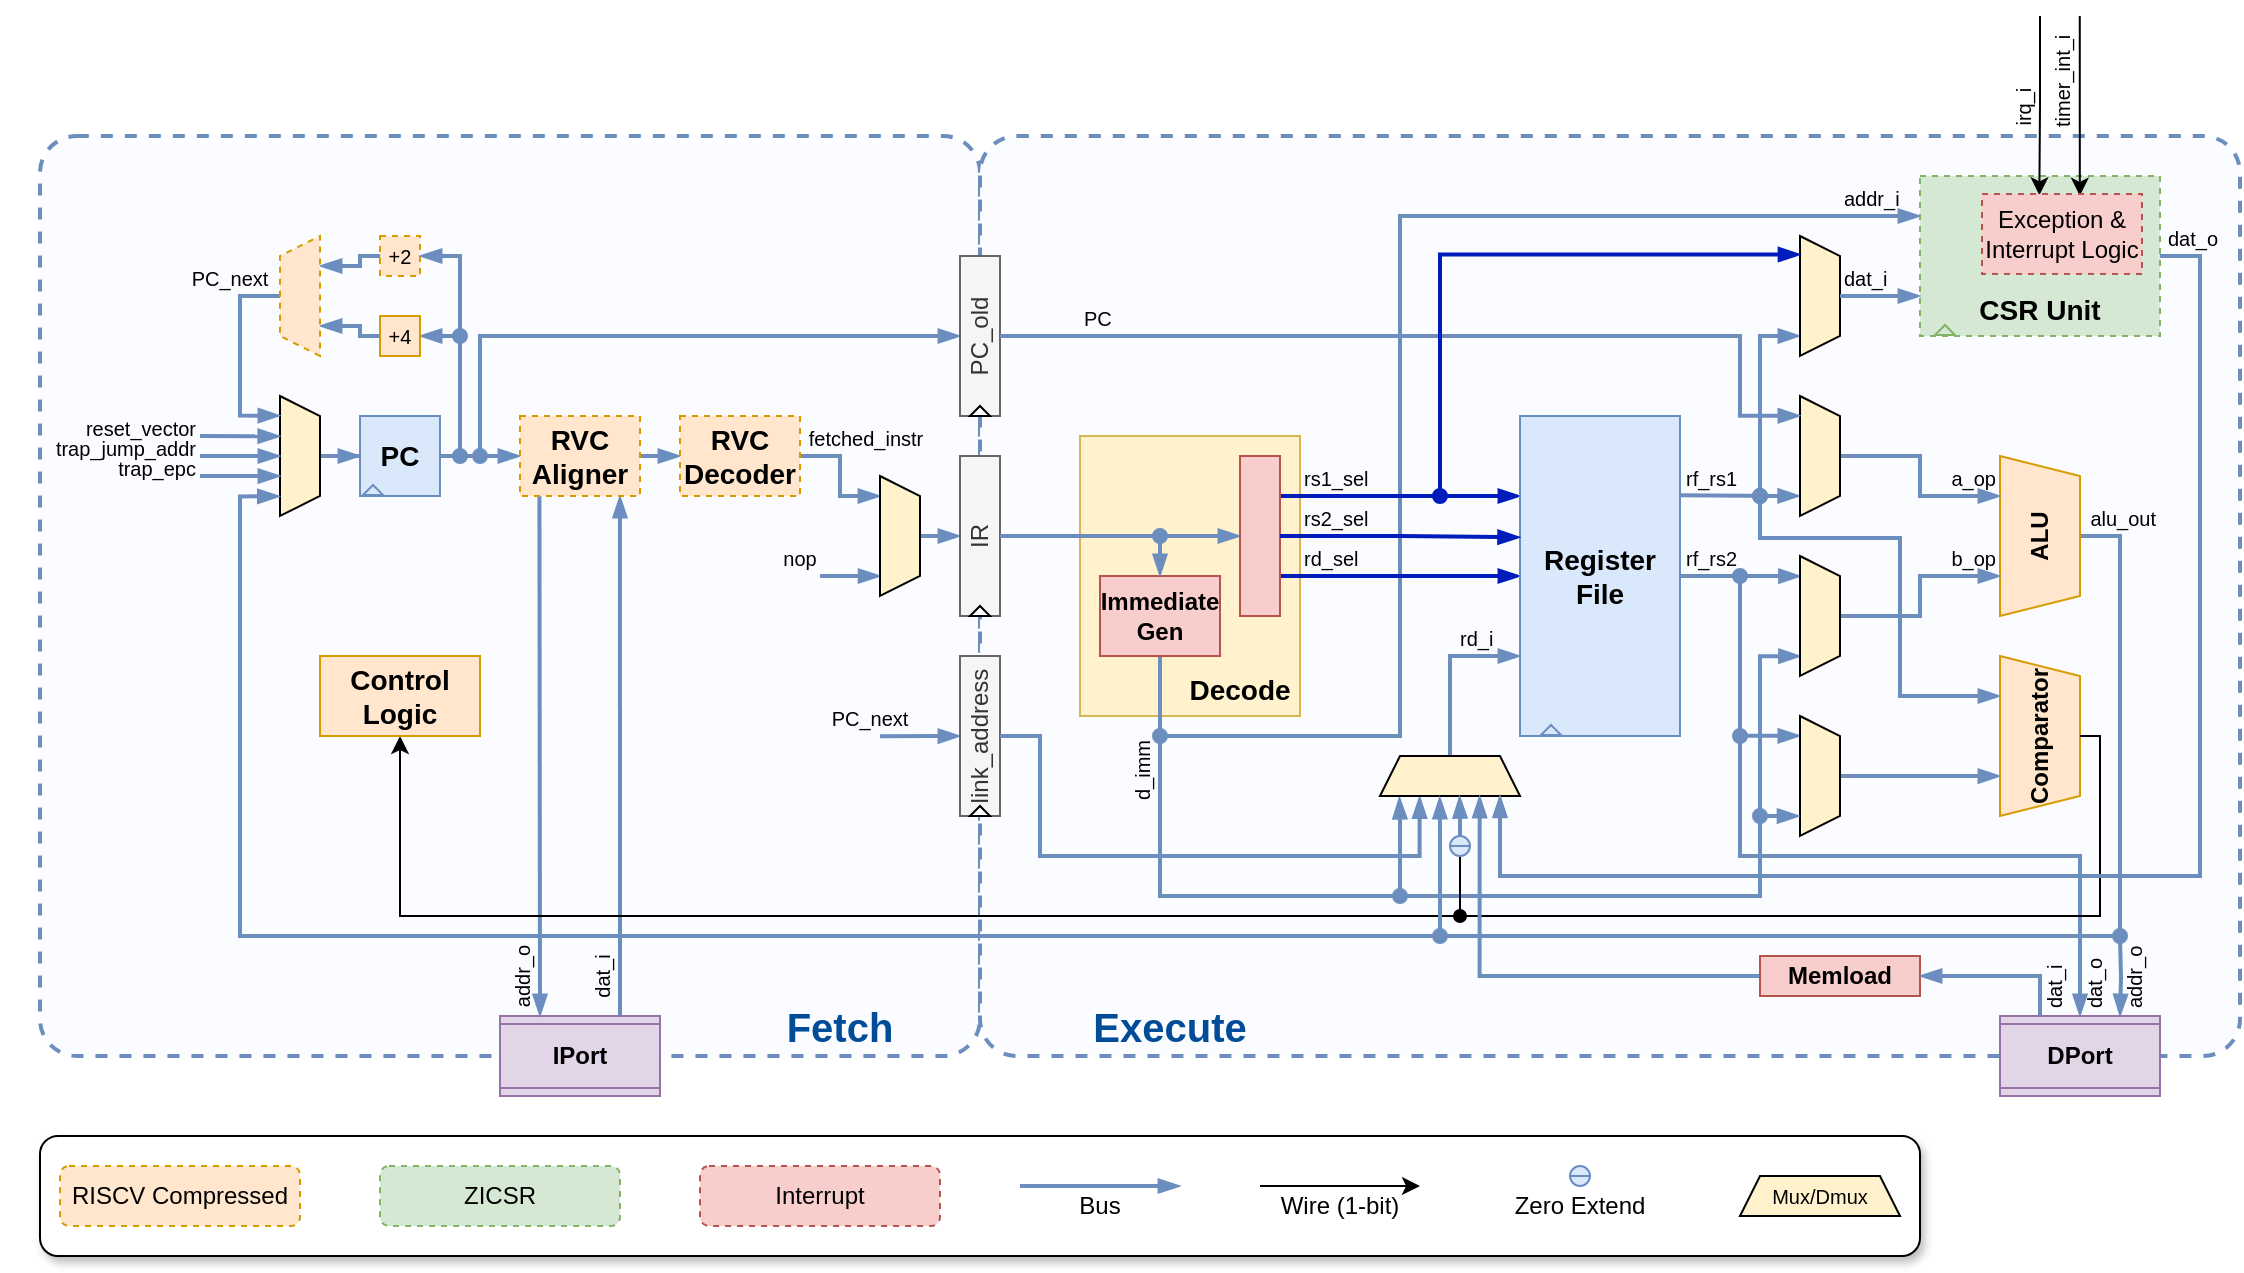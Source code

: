 <mxfile version="22.1.2" type="device">
  <diagram name="Page-1" id="Vuf2uCR_YZR9e5sLAEFK">
    <mxGraphModel dx="2199" dy="965" grid="1" gridSize="10" guides="1" tooltips="1" connect="1" arrows="1" fold="1" page="1" pageScale="1" pageWidth="850" pageHeight="1100" math="0" shadow="0">
      <root>
        <mxCell id="0" />
        <mxCell id="1" parent="0" />
        <mxCell id="qRQ_yclShlMRHOcyiRDT-202" value="" style="rounded=1;whiteSpace=wrap;html=1;shadow=1;" parent="1" vertex="1">
          <mxGeometry x="-820" y="800" width="940" height="60" as="geometry" />
        </mxCell>
        <mxCell id="qRQ_yclShlMRHOcyiRDT-168" value="" style="rounded=1;whiteSpace=wrap;html=1;fillColor=#FAFCFF;strokeColor=#6c8ebf;dashed=1;arcSize=4;strokeWidth=2;" parent="1" vertex="1">
          <mxGeometry x="-820" y="300" width="470" height="460" as="geometry" />
        </mxCell>
        <mxCell id="qRQ_yclShlMRHOcyiRDT-167" value="" style="rounded=1;whiteSpace=wrap;html=1;fillColor=#FAFCFF;strokeColor=#6c8ebf;dashed=1;arcSize=4;strokeWidth=2;" parent="1" vertex="1">
          <mxGeometry x="-350" y="300" width="630" height="460" as="geometry" />
        </mxCell>
        <mxCell id="qRQ_yclShlMRHOcyiRDT-89" value="" style="rounded=0;whiteSpace=wrap;html=1;fillColor=#fff2cc;strokeColor=#d6b656;" parent="1" vertex="1">
          <mxGeometry x="-300" y="450" width="110" height="140" as="geometry" />
        </mxCell>
        <mxCell id="qRQ_yclShlMRHOcyiRDT-24" style="edgeStyle=orthogonalEdgeStyle;rounded=0;orthogonalLoop=1;jettySize=auto;html=1;exitX=0;exitY=0.25;exitDx=0;exitDy=0;fillColor=#dae8fc;strokeColor=#6c8ebf;strokeWidth=2;endArrow=blockThin;endFill=1;entryX=0.833;entryY=1.001;entryDx=0;entryDy=0;entryPerimeter=0;" parent="1" source="qRQ_yclShlMRHOcyiRDT-15" target="qRQ_yclShlMRHOcyiRDT-159" edge="1">
          <mxGeometry relative="1" as="geometry">
            <mxPoint x="-530" y="490" as="targetPoint" />
          </mxGeometry>
        </mxCell>
        <mxCell id="qRQ_yclShlMRHOcyiRDT-15" value="IPort" style="shape=process;whiteSpace=wrap;html=1;backgroundOutline=1;direction=south;fontSize=12;fillColor=#e1d5e7;strokeColor=#9673a6;fontStyle=1" parent="1" vertex="1">
          <mxGeometry x="-590" y="740" width="80" height="40" as="geometry" />
        </mxCell>
        <mxCell id="qRQ_yclShlMRHOcyiRDT-21" style="edgeStyle=orthogonalEdgeStyle;rounded=0;orthogonalLoop=1;jettySize=auto;html=1;exitX=1;exitY=0.5;exitDx=0;exitDy=0;entryX=0;entryY=0.5;entryDx=0;entryDy=0;fontSize=10;endArrow=blockThin;endFill=1;fillColor=#dae8fc;strokeColor=#6c8ebf;strokeWidth=2;" parent="1" source="qRQ_yclShlMRHOcyiRDT-16" target="qRQ_yclShlMRHOcyiRDT-159" edge="1">
          <mxGeometry relative="1" as="geometry">
            <mxPoint x="-580" y="460" as="targetPoint" />
          </mxGeometry>
        </mxCell>
        <mxCell id="qRQ_yclShlMRHOcyiRDT-38" style="edgeStyle=orthogonalEdgeStyle;rounded=0;orthogonalLoop=1;jettySize=auto;html=1;entryX=1;entryY=0.5;entryDx=0;entryDy=0;startArrow=oval;startFill=1;endArrow=blockThin;endFill=1;fillColor=#dae8fc;strokeColor=#6c8ebf;strokeWidth=2;" parent="1" target="qRQ_yclShlMRHOcyiRDT-37" edge="1">
          <mxGeometry relative="1" as="geometry">
            <mxPoint x="-610" y="460" as="sourcePoint" />
            <Array as="points">
              <mxPoint x="-610" y="400" />
            </Array>
          </mxGeometry>
        </mxCell>
        <mxCell id="qRQ_yclShlMRHOcyiRDT-16" value="PC" style="rounded=0;whiteSpace=wrap;html=1;fontSize=14;fontStyle=1;fillColor=#dae8fc;strokeColor=#6c8ebf;" parent="1" vertex="1">
          <mxGeometry x="-660" y="440" width="40" height="40" as="geometry" />
        </mxCell>
        <mxCell id="qRQ_yclShlMRHOcyiRDT-19" style="edgeStyle=orthogonalEdgeStyle;rounded=0;orthogonalLoop=1;jettySize=auto;html=1;entryX=0;entryY=0.5;entryDx=0;entryDy=0;fontSize=10;endArrow=blockThin;endFill=1;fillColor=#dae8fc;strokeColor=#6c8ebf;strokeWidth=2;" parent="1" source="qRQ_yclShlMRHOcyiRDT-18" target="qRQ_yclShlMRHOcyiRDT-16" edge="1">
          <mxGeometry relative="1" as="geometry" />
        </mxCell>
        <mxCell id="qRQ_yclShlMRHOcyiRDT-18" value="" style="shape=trapezoid;perimeter=trapezoidPerimeter;whiteSpace=wrap;html=1;fixedSize=1;rotation=90;size=10;fontSize=10;fillColor=#fff2cc;strokeColor=#000000;" parent="1" vertex="1">
          <mxGeometry x="-720" y="450" width="60" height="20" as="geometry" />
        </mxCell>
        <mxCell id="qRQ_yclShlMRHOcyiRDT-23" style="edgeStyle=orthogonalEdgeStyle;rounded=0;orthogonalLoop=1;jettySize=auto;html=1;exitX=0.162;exitY=1.002;exitDx=0;exitDy=0;entryX=0;entryY=0.75;entryDx=0;entryDy=0;fillColor=#dae8fc;strokeColor=#6c8ebf;strokeWidth=2;endArrow=blockThin;endFill=1;exitPerimeter=0;" parent="1" source="qRQ_yclShlMRHOcyiRDT-159" target="qRQ_yclShlMRHOcyiRDT-15" edge="1">
          <mxGeometry relative="1" as="geometry">
            <mxPoint x="-600" y="480" as="sourcePoint" />
            <Array as="points">
              <mxPoint x="-570" y="480" />
            </Array>
          </mxGeometry>
        </mxCell>
        <mxCell id="qRQ_yclShlMRHOcyiRDT-26" style="edgeStyle=orthogonalEdgeStyle;rounded=0;orthogonalLoop=1;jettySize=auto;html=1;exitX=1;exitY=0.5;exitDx=0;exitDy=0;entryX=0;entryY=0.5;entryDx=0;entryDy=0;fillColor=#dae8fc;strokeColor=#6c8ebf;strokeWidth=2;endArrow=blockThin;endFill=1;" parent="1" source="qRQ_yclShlMRHOcyiRDT-159" target="qRQ_yclShlMRHOcyiRDT-160" edge="1">
          <mxGeometry relative="1" as="geometry">
            <mxPoint x="-540" y="460" as="sourcePoint" />
            <mxPoint x="-520" y="460" as="targetPoint" />
          </mxGeometry>
        </mxCell>
        <mxCell id="qRQ_yclShlMRHOcyiRDT-27" style="edgeStyle=orthogonalEdgeStyle;rounded=0;orthogonalLoop=1;jettySize=auto;html=1;exitX=1;exitY=0.5;exitDx=0;exitDy=0;entryX=0.167;entryY=0.998;entryDx=0;entryDy=0;fillColor=#dae8fc;strokeColor=#6c8ebf;strokeWidth=2;endArrow=blockThin;endFill=1;entryPerimeter=0;" parent="1" target="qRQ_yclShlMRHOcyiRDT-32" edge="1">
          <mxGeometry relative="1" as="geometry">
            <mxPoint x="-380" y="480" as="targetPoint" />
            <mxPoint x="-460" y="460" as="sourcePoint" />
            <Array as="points">
              <mxPoint x="-420" y="460" />
              <mxPoint x="-420" y="480" />
            </Array>
          </mxGeometry>
        </mxCell>
        <mxCell id="qRQ_yclShlMRHOcyiRDT-28" value="&lt;font style=&quot;font-size: 10px;&quot;&gt;fetched_instr&lt;/font&gt;" style="text;html=1;strokeColor=none;fillColor=none;align=center;verticalAlign=bottom;whiteSpace=wrap;rounded=0;" parent="1" vertex="1">
          <mxGeometry x="-437" y="449.75" width="60" height="10.25" as="geometry" />
        </mxCell>
        <mxCell id="qRQ_yclShlMRHOcyiRDT-34" style="edgeStyle=orthogonalEdgeStyle;rounded=0;orthogonalLoop=1;jettySize=auto;html=1;exitX=1;exitY=1;exitDx=0;exitDy=0;startArrow=none;startFill=0;endArrow=blockThin;endFill=1;fillColor=#dae8fc;strokeColor=#6c8ebf;strokeWidth=2;entryX=0.835;entryY=0.994;entryDx=0;entryDy=0;entryPerimeter=0;" parent="1" source="qRQ_yclShlMRHOcyiRDT-36" target="qRQ_yclShlMRHOcyiRDT-32" edge="1">
          <mxGeometry relative="1" as="geometry">
            <mxPoint x="-420" y="515" as="sourcePoint" />
            <Array as="points" />
          </mxGeometry>
        </mxCell>
        <mxCell id="qRQ_yclShlMRHOcyiRDT-45" style="edgeStyle=orthogonalEdgeStyle;rounded=0;orthogonalLoop=1;jettySize=auto;html=1;exitX=0.5;exitY=0;exitDx=0;exitDy=0;entryX=0.5;entryY=0;entryDx=0;entryDy=0;fillColor=#dae8fc;strokeColor=#6c8ebf;strokeWidth=2;endArrow=blockThin;endFill=1;" parent="1" source="qRQ_yclShlMRHOcyiRDT-32" target="qRQ_yclShlMRHOcyiRDT-29" edge="1">
          <mxGeometry relative="1" as="geometry" />
        </mxCell>
        <mxCell id="qRQ_yclShlMRHOcyiRDT-32" value="" style="shape=trapezoid;perimeter=trapezoidPerimeter;whiteSpace=wrap;html=1;fixedSize=1;rotation=90;size=10;fontSize=10;fillColor=#fff2cc;strokeColor=#000000;" parent="1" vertex="1">
          <mxGeometry x="-420" y="490" width="60" height="20" as="geometry" />
        </mxCell>
        <mxCell id="qRQ_yclShlMRHOcyiRDT-36" value="&lt;span style=&quot;font-size: 10px;&quot;&gt;nop&lt;/span&gt;" style="text;html=1;strokeColor=none;fillColor=none;align=center;verticalAlign=bottom;whiteSpace=wrap;rounded=0;" parent="1" vertex="1">
          <mxGeometry x="-450" y="510" width="20" height="10" as="geometry" />
        </mxCell>
        <mxCell id="qRQ_yclShlMRHOcyiRDT-39" style="edgeStyle=orthogonalEdgeStyle;rounded=0;orthogonalLoop=1;jettySize=auto;html=1;exitX=0.5;exitY=0;exitDx=0;exitDy=0;entryX=0.164;entryY=1;entryDx=0;entryDy=0;entryPerimeter=0;endArrow=blockThin;endFill=1;fillColor=#dae8fc;strokeColor=#6c8ebf;strokeWidth=2;" parent="1" source="qRQ_yclShlMRHOcyiRDT-62" target="qRQ_yclShlMRHOcyiRDT-18" edge="1">
          <mxGeometry relative="1" as="geometry">
            <Array as="points">
              <mxPoint x="-720" y="380" />
              <mxPoint x="-720" y="440" />
            </Array>
          </mxGeometry>
        </mxCell>
        <mxCell id="qRQ_yclShlMRHOcyiRDT-63" style="edgeStyle=orthogonalEdgeStyle;rounded=0;orthogonalLoop=1;jettySize=auto;html=1;exitX=0;exitY=0.5;exitDx=0;exitDy=0;entryX=0.25;entryY=1;entryDx=0;entryDy=0;endArrow=blockThin;endFill=1;fillColor=#dae8fc;strokeColor=#6c8ebf;strokeWidth=2;" parent="1" source="qRQ_yclShlMRHOcyiRDT-37" target="qRQ_yclShlMRHOcyiRDT-62" edge="1">
          <mxGeometry relative="1" as="geometry">
            <Array as="points">
              <mxPoint x="-660" y="400" />
              <mxPoint x="-660" y="395" />
            </Array>
          </mxGeometry>
        </mxCell>
        <mxCell id="qRQ_yclShlMRHOcyiRDT-37" value="+4" style="rounded=0;whiteSpace=wrap;html=1;fontSize=10;fillColor=#ffe6cc;strokeColor=#d79b00;" parent="1" vertex="1">
          <mxGeometry x="-650" y="390" width="20" height="20" as="geometry" />
        </mxCell>
        <mxCell id="qRQ_yclShlMRHOcyiRDT-43" style="edgeStyle=orthogonalEdgeStyle;rounded=0;orthogonalLoop=1;jettySize=auto;html=1;startArrow=oval;startFill=1;entryX=0.5;entryY=0;entryDx=0;entryDy=0;endArrow=blockThin;endFill=1;fillColor=#dae8fc;strokeColor=#6c8ebf;strokeWidth=2;" parent="1" target="qRQ_yclShlMRHOcyiRDT-50" edge="1">
          <mxGeometry relative="1" as="geometry">
            <mxPoint x="-600" y="460" as="sourcePoint" />
            <mxPoint x="-480" y="360" as="targetPoint" />
            <Array as="points">
              <mxPoint x="-600" y="460" />
              <mxPoint x="-600" y="400" />
            </Array>
          </mxGeometry>
        </mxCell>
        <mxCell id="qRQ_yclShlMRHOcyiRDT-48" value="" style="group;fontStyle=1" parent="1" vertex="1" connectable="0">
          <mxGeometry x="-360" y="460" width="20" height="82.5" as="geometry" />
        </mxCell>
        <mxCell id="qRQ_yclShlMRHOcyiRDT-29" value="IR" style="rounded=0;whiteSpace=wrap;html=1;rotation=-90;fillColor=#f5f5f5;fontColor=#333333;strokeColor=#666666;" parent="qRQ_yclShlMRHOcyiRDT-48" vertex="1">
          <mxGeometry x="-30" y="30" width="80" height="20" as="geometry" />
        </mxCell>
        <mxCell id="qRQ_yclShlMRHOcyiRDT-30" value="" style="triangle;whiteSpace=wrap;html=1;rotation=-90;" parent="qRQ_yclShlMRHOcyiRDT-48" vertex="1">
          <mxGeometry x="7.5" y="72.5" width="5" height="10" as="geometry" />
        </mxCell>
        <mxCell id="qRQ_yclShlMRHOcyiRDT-49" value="" style="group;fontStyle=1" parent="1" vertex="1" connectable="0">
          <mxGeometry x="-360" y="360" width="50" height="82.5" as="geometry" />
        </mxCell>
        <mxCell id="qRQ_yclShlMRHOcyiRDT-50" value="PC_old" style="rounded=0;whiteSpace=wrap;html=1;rotation=-90;fillColor=#f5f5f5;fontColor=#333333;strokeColor=#666666;" parent="qRQ_yclShlMRHOcyiRDT-49" vertex="1">
          <mxGeometry x="-30" y="30" width="80" height="20" as="geometry" />
        </mxCell>
        <mxCell id="qRQ_yclShlMRHOcyiRDT-51" value="" style="triangle;whiteSpace=wrap;html=1;rotation=-90;" parent="qRQ_yclShlMRHOcyiRDT-49" vertex="1">
          <mxGeometry x="7.5" y="72.5" width="5" height="10" as="geometry" />
        </mxCell>
        <mxCell id="qRQ_yclShlMRHOcyiRDT-52" value="&lt;font style=&quot;font-size: 10px;&quot;&gt;PC_next&lt;/font&gt;" style="text;html=1;strokeColor=none;fillColor=none;align=center;verticalAlign=bottom;whiteSpace=wrap;rounded=0;" parent="1" vertex="1">
          <mxGeometry x="-750" y="370" width="50" height="10" as="geometry" />
        </mxCell>
        <mxCell id="qRQ_yclShlMRHOcyiRDT-53" value="" style="group;fontStyle=1" parent="1" vertex="1" connectable="0">
          <mxGeometry x="-360" y="560" width="20" height="82.5" as="geometry" />
        </mxCell>
        <mxCell id="qRQ_yclShlMRHOcyiRDT-59" style="edgeStyle=orthogonalEdgeStyle;rounded=0;orthogonalLoop=1;jettySize=auto;html=1;exitX=0.5;exitY=0;exitDx=0;exitDy=0;entryX=0.5;entryY=0;entryDx=0;entryDy=0;strokeWidth=2;fillColor=#dae8fc;strokeColor=#6c8ebf;endArrow=blockThin;endFill=1;" parent="qRQ_yclShlMRHOcyiRDT-53" target="qRQ_yclShlMRHOcyiRDT-54" edge="1">
          <mxGeometry relative="1" as="geometry">
            <mxPoint x="-40" y="40.063" as="sourcePoint" />
            <Array as="points">
              <mxPoint x="-40" y="40" />
              <mxPoint x="-40" y="40" />
            </Array>
          </mxGeometry>
        </mxCell>
        <mxCell id="qRQ_yclShlMRHOcyiRDT-54" value="link_address" style="rounded=0;whiteSpace=wrap;html=1;rotation=-90;fillColor=#f5f5f5;fontColor=#333333;strokeColor=#666666;" parent="qRQ_yclShlMRHOcyiRDT-53" vertex="1">
          <mxGeometry x="-30" y="30" width="80" height="20" as="geometry" />
        </mxCell>
        <mxCell id="qRQ_yclShlMRHOcyiRDT-55" value="" style="triangle;whiteSpace=wrap;html=1;rotation=-90;" parent="qRQ_yclShlMRHOcyiRDT-53" vertex="1">
          <mxGeometry x="7.5" y="72.5" width="5" height="10" as="geometry" />
        </mxCell>
        <mxCell id="qRQ_yclShlMRHOcyiRDT-57" value="" style="triangle;whiteSpace=wrap;html=1;rotation=-90;fillColor=#dae8fc;strokeColor=#6c8ebf;" parent="1" vertex="1">
          <mxGeometry x="-656" y="472" width="5" height="10" as="geometry" />
        </mxCell>
        <mxCell id="qRQ_yclShlMRHOcyiRDT-58" value="&lt;font style=&quot;font-size: 10px;&quot;&gt;PC_next&lt;/font&gt;" style="text;html=1;strokeColor=none;fillColor=none;align=center;verticalAlign=bottom;whiteSpace=wrap;rounded=0;" parent="1" vertex="1">
          <mxGeometry x="-430" y="590" width="50" height="10" as="geometry" />
        </mxCell>
        <mxCell id="qRQ_yclShlMRHOcyiRDT-64" style="edgeStyle=orthogonalEdgeStyle;rounded=0;orthogonalLoop=1;jettySize=auto;html=1;exitX=0;exitY=0.5;exitDx=0;exitDy=0;entryX=0.75;entryY=1;entryDx=0;entryDy=0;endArrow=blockThin;endFill=1;fillColor=#dae8fc;strokeColor=#6c8ebf;strokeWidth=2;" parent="1" source="qRQ_yclShlMRHOcyiRDT-60" target="qRQ_yclShlMRHOcyiRDT-62" edge="1">
          <mxGeometry relative="1" as="geometry">
            <Array as="points">
              <mxPoint x="-660" y="360" />
              <mxPoint x="-660" y="365" />
            </Array>
          </mxGeometry>
        </mxCell>
        <mxCell id="qRQ_yclShlMRHOcyiRDT-60" value="+2" style="rounded=0;whiteSpace=wrap;html=1;fontSize=10;dashed=1;fillColor=#ffe6cc;strokeColor=#d79b00;" parent="1" vertex="1">
          <mxGeometry x="-650" y="350" width="20" height="20" as="geometry" />
        </mxCell>
        <mxCell id="qRQ_yclShlMRHOcyiRDT-61" style="edgeStyle=orthogonalEdgeStyle;rounded=0;orthogonalLoop=1;jettySize=auto;html=1;entryX=1;entryY=0.5;entryDx=0;entryDy=0;startArrow=oval;startFill=1;fillColor=#dae8fc;strokeColor=#6c8ebf;strokeWidth=2;endArrow=blockThin;endFill=1;" parent="1" target="qRQ_yclShlMRHOcyiRDT-60" edge="1">
          <mxGeometry relative="1" as="geometry">
            <mxPoint x="-610" y="400" as="sourcePoint" />
            <mxPoint x="-600.01" y="370" as="targetPoint" />
            <Array as="points">
              <mxPoint x="-610" y="360" />
            </Array>
          </mxGeometry>
        </mxCell>
        <mxCell id="qRQ_yclShlMRHOcyiRDT-62" value="" style="shape=trapezoid;perimeter=trapezoidPerimeter;whiteSpace=wrap;html=1;fixedSize=1;rotation=90;size=10;fontSize=10;fillColor=#ffe6cc;strokeColor=#d79b00;direction=west;dashed=1;" parent="1" vertex="1">
          <mxGeometry x="-720" y="370" width="60" height="20" as="geometry" />
        </mxCell>
        <mxCell id="qRQ_yclShlMRHOcyiRDT-69" value="&lt;span style=&quot;font-size: 10px;&quot;&gt;reset_vector&lt;/span&gt;" style="text;html=1;strokeColor=none;fillColor=none;align=right;verticalAlign=bottom;whiteSpace=wrap;rounded=0;" parent="1" vertex="1">
          <mxGeometry x="-810" y="445" width="70" height="10" as="geometry" />
        </mxCell>
        <mxCell id="qRQ_yclShlMRHOcyiRDT-71" value="" style="endArrow=blockThin;html=1;rounded=0;endFill=1;fillColor=#dae8fc;strokeColor=#6c8ebf;strokeWidth=2;entryX=0.336;entryY=1.004;entryDx=0;entryDy=0;entryPerimeter=0;" parent="1" target="qRQ_yclShlMRHOcyiRDT-18" edge="1">
          <mxGeometry width="50" height="50" relative="1" as="geometry">
            <mxPoint x="-740" y="450" as="sourcePoint" />
            <mxPoint x="-730" y="450" as="targetPoint" />
          </mxGeometry>
        </mxCell>
        <mxCell id="qRQ_yclShlMRHOcyiRDT-72" value="" style="endArrow=blockThin;html=1;rounded=0;entryX=0.5;entryY=1;entryDx=0;entryDy=0;endFill=1;fillColor=#dae8fc;strokeColor=#6c8ebf;strokeWidth=2;" parent="1" target="qRQ_yclShlMRHOcyiRDT-18" edge="1">
          <mxGeometry width="50" height="50" relative="1" as="geometry">
            <mxPoint x="-740" y="460" as="sourcePoint" />
            <mxPoint x="-740" y="460.19" as="targetPoint" />
          </mxGeometry>
        </mxCell>
        <mxCell id="qRQ_yclShlMRHOcyiRDT-73" value="&lt;span style=&quot;font-size: 10px;&quot;&gt;trap_jump_addr&lt;/span&gt;" style="text;html=1;strokeColor=none;fillColor=none;align=right;verticalAlign=bottom;whiteSpace=wrap;rounded=0;" parent="1" vertex="1">
          <mxGeometry x="-840" y="455" width="100" height="10" as="geometry" />
        </mxCell>
        <mxCell id="qRQ_yclShlMRHOcyiRDT-74" value="&lt;span style=&quot;font-size: 10px;&quot;&gt;trap_epc&lt;/span&gt;" style="text;html=1;strokeColor=none;fillColor=none;align=right;verticalAlign=bottom;whiteSpace=wrap;rounded=0;" parent="1" vertex="1">
          <mxGeometry x="-840" y="465" width="100" height="10" as="geometry" />
        </mxCell>
        <mxCell id="qRQ_yclShlMRHOcyiRDT-75" value="" style="endArrow=blockThin;html=1;rounded=0;entryX=0.667;entryY=1;entryDx=0;entryDy=0;entryPerimeter=0;endFill=1;fillColor=#dae8fc;strokeColor=#6c8ebf;strokeWidth=2;" parent="1" target="qRQ_yclShlMRHOcyiRDT-18" edge="1">
          <mxGeometry width="50" height="50" relative="1" as="geometry">
            <mxPoint x="-740" y="470" as="sourcePoint" />
            <mxPoint x="-750" y="480" as="targetPoint" />
          </mxGeometry>
        </mxCell>
        <mxCell id="qRQ_yclShlMRHOcyiRDT-77" style="edgeStyle=orthogonalEdgeStyle;rounded=0;orthogonalLoop=1;jettySize=auto;html=1;exitX=0.5;exitY=0;exitDx=0;exitDy=0;entryX=0.836;entryY=1.013;entryDx=0;entryDy=0;entryPerimeter=0;endArrow=blockThin;endFill=1;fillColor=#dae8fc;strokeColor=#6c8ebf;strokeWidth=2;" parent="1" source="qRQ_yclShlMRHOcyiRDT-76" target="qRQ_yclShlMRHOcyiRDT-18" edge="1">
          <mxGeometry relative="1" as="geometry">
            <mxPoint x="-820" y="530" as="targetPoint" />
            <Array as="points">
              <mxPoint x="220" y="500" />
              <mxPoint x="220" y="700" />
              <mxPoint x="-720" y="700" />
              <mxPoint x="-720" y="480" />
            </Array>
          </mxGeometry>
        </mxCell>
        <mxCell id="qRQ_yclShlMRHOcyiRDT-143" style="edgeStyle=orthogonalEdgeStyle;rounded=0;orthogonalLoop=1;jettySize=auto;html=1;entryX=0;entryY=0.25;entryDx=0;entryDy=0;fillColor=#dae8fc;strokeColor=#6c8ebf;strokeWidth=2;endArrow=blockThin;endFill=1;startArrow=oval;startFill=1;" parent="1" target="qRQ_yclShlMRHOcyiRDT-142" edge="1">
          <mxGeometry relative="1" as="geometry">
            <mxPoint x="240" y="750" as="targetPoint" />
            <mxPoint x="220" y="700" as="sourcePoint" />
          </mxGeometry>
        </mxCell>
        <mxCell id="qRQ_yclShlMRHOcyiRDT-76" value="ALU" style="shape=trapezoid;perimeter=trapezoidPerimeter;whiteSpace=wrap;html=1;fixedSize=1;direction=west;size=10;fillColor=#ffe6cc;strokeColor=#d79b00;rotation=-90;fontStyle=1;fontSize=12;" parent="1" vertex="1">
          <mxGeometry x="140" y="480" width="80" height="40" as="geometry" />
        </mxCell>
        <mxCell id="qRQ_yclShlMRHOcyiRDT-86" style="edgeStyle=orthogonalEdgeStyle;rounded=0;orthogonalLoop=1;jettySize=auto;html=1;exitX=0.5;exitY=1;exitDx=0;exitDy=0;fillColor=#dae8fc;strokeColor=#6c8ebf;strokeWidth=2;endArrow=blockThin;endFill=1;entryX=0;entryY=0.5;entryDx=0;entryDy=0;" parent="1" source="qRQ_yclShlMRHOcyiRDT-29" target="qRQ_yclShlMRHOcyiRDT-91" edge="1">
          <mxGeometry relative="1" as="geometry">
            <mxPoint x="-300" y="500" as="targetPoint" />
          </mxGeometry>
        </mxCell>
        <mxCell id="qRQ_yclShlMRHOcyiRDT-105" style="edgeStyle=orthogonalEdgeStyle;rounded=0;orthogonalLoop=1;jettySize=auto;html=1;exitX=0.5;exitY=1;exitDx=0;exitDy=0;entryX=0.835;entryY=0.986;entryDx=0;entryDy=0;fillColor=#dae8fc;strokeColor=#6c8ebf;strokeWidth=2;endArrow=blockThin;endFill=1;entryPerimeter=0;" parent="1" source="qRQ_yclShlMRHOcyiRDT-90" target="qRQ_yclShlMRHOcyiRDT-98" edge="1">
          <mxGeometry relative="1" as="geometry">
            <Array as="points">
              <mxPoint x="-260" y="680" />
              <mxPoint x="40" y="680" />
              <mxPoint x="40" y="560" />
            </Array>
          </mxGeometry>
        </mxCell>
        <mxCell id="qRQ_yclShlMRHOcyiRDT-138" style="edgeStyle=orthogonalEdgeStyle;rounded=0;orthogonalLoop=1;jettySize=auto;html=1;entryX=0;entryY=0.25;entryDx=0;entryDy=0;strokeWidth=2;endArrow=blockThin;endFill=1;fillColor=#dae8fc;strokeColor=#6c8ebf;startArrow=oval;startFill=1;" parent="1" target="qRQ_yclShlMRHOcyiRDT-132" edge="1">
          <mxGeometry relative="1" as="geometry">
            <mxPoint x="-260" y="600" as="sourcePoint" />
            <Array as="points">
              <mxPoint x="-140" y="600" />
              <mxPoint x="-140" y="340" />
            </Array>
          </mxGeometry>
        </mxCell>
        <mxCell id="qRQ_yclShlMRHOcyiRDT-90" value="Immediate Gen" style="rounded=0;whiteSpace=wrap;html=1;fillColor=#f8cecc;strokeColor=#b85450;fontStyle=1" parent="1" vertex="1">
          <mxGeometry x="-290" y="520" width="60" height="40" as="geometry" />
        </mxCell>
        <mxCell id="qRQ_yclShlMRHOcyiRDT-95" style="edgeStyle=orthogonalEdgeStyle;rounded=0;orthogonalLoop=1;jettySize=auto;html=1;exitX=1;exitY=0.25;exitDx=0;exitDy=0;entryX=0;entryY=0.25;entryDx=0;entryDy=0;fillColor=#0050ef;strokeColor=#001DBC;endArrow=blockThin;endFill=1;strokeWidth=2;" parent="1" source="qRQ_yclShlMRHOcyiRDT-91" target="qRQ_yclShlMRHOcyiRDT-93" edge="1">
          <mxGeometry relative="1" as="geometry" />
        </mxCell>
        <mxCell id="qRQ_yclShlMRHOcyiRDT-96" style="edgeStyle=orthogonalEdgeStyle;rounded=0;orthogonalLoop=1;jettySize=auto;html=1;exitX=1;exitY=0.75;exitDx=0;exitDy=0;entryX=0;entryY=0.5;entryDx=0;entryDy=0;fillColor=#0050ef;strokeColor=#001DBC;endArrow=blockThin;endFill=1;strokeWidth=2;" parent="1" source="qRQ_yclShlMRHOcyiRDT-91" target="qRQ_yclShlMRHOcyiRDT-93" edge="1">
          <mxGeometry relative="1" as="geometry" />
        </mxCell>
        <mxCell id="qRQ_yclShlMRHOcyiRDT-91" value="" style="rounded=0;whiteSpace=wrap;html=1;fillColor=#f8cecc;strokeColor=#b85450;" parent="1" vertex="1">
          <mxGeometry x="-220" y="460" width="20" height="80" as="geometry" />
        </mxCell>
        <mxCell id="qRQ_yclShlMRHOcyiRDT-92" style="edgeStyle=orthogonalEdgeStyle;rounded=0;orthogonalLoop=1;jettySize=auto;html=1;fillColor=#dae8fc;strokeColor=#6c8ebf;strokeWidth=2;endArrow=blockThin;endFill=1;entryX=0.5;entryY=0;entryDx=0;entryDy=0;startArrow=oval;startFill=1;" parent="1" target="qRQ_yclShlMRHOcyiRDT-90" edge="1">
          <mxGeometry relative="1" as="geometry">
            <mxPoint x="-260" y="500" as="sourcePoint" />
            <mxPoint x="-190" y="510" as="targetPoint" />
          </mxGeometry>
        </mxCell>
        <mxCell id="qRQ_yclShlMRHOcyiRDT-102" style="edgeStyle=orthogonalEdgeStyle;rounded=0;orthogonalLoop=1;jettySize=auto;html=1;exitX=1;exitY=0.25;exitDx=0;exitDy=0;entryX=0.839;entryY=1.004;entryDx=0;entryDy=0;entryPerimeter=0;fillColor=#dae8fc;strokeColor=#6c8ebf;strokeWidth=2;endArrow=blockThin;endFill=1;" parent="1" edge="1">
          <mxGeometry relative="1" as="geometry">
            <mxPoint y="479.66" as="sourcePoint" />
            <mxPoint x="59.92" y="480.0" as="targetPoint" />
            <Array as="points">
              <mxPoint x="60" y="479.66" />
            </Array>
          </mxGeometry>
        </mxCell>
        <mxCell id="qRQ_yclShlMRHOcyiRDT-104" style="edgeStyle=orthogonalEdgeStyle;rounded=0;orthogonalLoop=1;jettySize=auto;html=1;exitX=1;exitY=0.5;exitDx=0;exitDy=0;entryX=0.168;entryY=0.986;entryDx=0;entryDy=0;fillColor=#dae8fc;strokeColor=#6c8ebf;strokeWidth=2;endArrow=blockThin;endFill=1;entryPerimeter=0;" parent="1" source="qRQ_yclShlMRHOcyiRDT-93" target="qRQ_yclShlMRHOcyiRDT-98" edge="1">
          <mxGeometry relative="1" as="geometry">
            <Array as="points" />
          </mxGeometry>
        </mxCell>
        <mxCell id="qRQ_yclShlMRHOcyiRDT-111" style="edgeStyle=orthogonalEdgeStyle;rounded=0;orthogonalLoop=1;jettySize=auto;html=1;entryX=0.25;entryY=1;entryDx=0;entryDy=0;fillColor=#dae8fc;strokeColor=#6c8ebf;endArrow=blockThin;endFill=1;strokeWidth=2;startArrow=oval;startFill=1;" parent="1" target="qRQ_yclShlMRHOcyiRDT-109" edge="1">
          <mxGeometry relative="1" as="geometry">
            <mxPoint x="40" y="480" as="sourcePoint" />
            <mxPoint x="160" y="600" as="targetPoint" />
            <Array as="points">
              <mxPoint x="40" y="501" />
              <mxPoint x="110" y="501" />
              <mxPoint x="110" y="580" />
            </Array>
          </mxGeometry>
        </mxCell>
        <mxCell id="qRQ_yclShlMRHOcyiRDT-113" style="edgeStyle=orthogonalEdgeStyle;rounded=0;orthogonalLoop=1;jettySize=auto;html=1;entryX=0.165;entryY=1.002;entryDx=0;entryDy=0;entryPerimeter=0;fillColor=#dae8fc;strokeColor=#6c8ebf;strokeWidth=2;endArrow=blockThin;endFill=1;startArrow=oval;startFill=1;" parent="1" target="qRQ_yclShlMRHOcyiRDT-99" edge="1">
          <mxGeometry relative="1" as="geometry">
            <mxPoint x="40.0" y="570.0" as="targetPoint" />
            <mxPoint x="30" y="520" as="sourcePoint" />
            <Array as="points">
              <mxPoint x="30" y="600" />
            </Array>
          </mxGeometry>
        </mxCell>
        <mxCell id="qRQ_yclShlMRHOcyiRDT-136" style="edgeStyle=orthogonalEdgeStyle;rounded=0;orthogonalLoop=1;jettySize=auto;html=1;entryX=0.833;entryY=1.001;entryDx=0;entryDy=0;entryPerimeter=0;fillColor=#dae8fc;strokeColor=#6c8ebf;strokeWidth=2;endArrow=blockThin;endFill=1;startArrow=oval;startFill=1;" parent="1" target="qRQ_yclShlMRHOcyiRDT-133" edge="1">
          <mxGeometry relative="1" as="geometry">
            <mxPoint x="30" y="390" as="targetPoint" />
            <mxPoint x="40" y="480" as="sourcePoint" />
            <Array as="points">
              <mxPoint x="40" y="480" />
              <mxPoint x="40" y="400" />
            </Array>
          </mxGeometry>
        </mxCell>
        <mxCell id="qRQ_yclShlMRHOcyiRDT-155" style="edgeStyle=orthogonalEdgeStyle;rounded=0;orthogonalLoop=1;jettySize=auto;html=1;entryX=0;entryY=0.5;entryDx=0;entryDy=0;fillColor=#dae8fc;strokeColor=#6c8ebf;strokeWidth=2;endArrow=blockThin;endFill=1;startArrow=oval;startFill=1;" parent="1" target="qRQ_yclShlMRHOcyiRDT-142" edge="1">
          <mxGeometry relative="1" as="geometry">
            <mxPoint x="30" y="600" as="sourcePoint" />
            <Array as="points">
              <mxPoint x="30" y="660" />
              <mxPoint x="200" y="660" />
            </Array>
          </mxGeometry>
        </mxCell>
        <mxCell id="qRQ_yclShlMRHOcyiRDT-93" value="&lt;b style=&quot;font-size: 14px;&quot;&gt;Register&lt;br&gt;File&lt;/b&gt;" style="rounded=0;whiteSpace=wrap;html=1;fillColor=#dae8fc;strokeColor=#6c8ebf;" parent="1" vertex="1">
          <mxGeometry x="-80" y="440" width="80" height="160" as="geometry" />
        </mxCell>
        <mxCell id="qRQ_yclShlMRHOcyiRDT-94" style="edgeStyle=orthogonalEdgeStyle;rounded=0;orthogonalLoop=1;jettySize=auto;html=1;exitX=1;exitY=0.5;exitDx=0;exitDy=0;entryX=-0.002;entryY=0.379;entryDx=0;entryDy=0;entryPerimeter=0;fillColor=#0050ef;strokeColor=#001DBC;endArrow=blockThin;endFill=1;strokeWidth=2;" parent="1" source="qRQ_yclShlMRHOcyiRDT-91" target="qRQ_yclShlMRHOcyiRDT-93" edge="1">
          <mxGeometry relative="1" as="geometry" />
        </mxCell>
        <mxCell id="qRQ_yclShlMRHOcyiRDT-103" style="edgeStyle=orthogonalEdgeStyle;rounded=0;orthogonalLoop=1;jettySize=auto;html=1;exitX=0.5;exitY=0;exitDx=0;exitDy=0;entryX=0.25;entryY=1;entryDx=0;entryDy=0;fillColor=#dae8fc;strokeColor=#6c8ebf;strokeWidth=2;endArrow=blockThin;endFill=1;" parent="1" source="qRQ_yclShlMRHOcyiRDT-97" target="qRQ_yclShlMRHOcyiRDT-76" edge="1">
          <mxGeometry relative="1" as="geometry" />
        </mxCell>
        <mxCell id="qRQ_yclShlMRHOcyiRDT-97" value="" style="shape=trapezoid;perimeter=trapezoidPerimeter;whiteSpace=wrap;html=1;fixedSize=1;rotation=90;size=10;fontSize=10;fillColor=#fff2cc;strokeColor=#000000;" parent="1" vertex="1">
          <mxGeometry x="40" y="450" width="60" height="20" as="geometry" />
        </mxCell>
        <mxCell id="qRQ_yclShlMRHOcyiRDT-107" style="edgeStyle=orthogonalEdgeStyle;rounded=0;orthogonalLoop=1;jettySize=auto;html=1;exitX=0.5;exitY=0;exitDx=0;exitDy=0;entryX=0.75;entryY=1;entryDx=0;entryDy=0;fillColor=#dae8fc;strokeColor=#6c8ebf;strokeWidth=2;endArrow=blockThin;endFill=1;" parent="1" source="qRQ_yclShlMRHOcyiRDT-98" target="qRQ_yclShlMRHOcyiRDT-76" edge="1">
          <mxGeometry relative="1" as="geometry" />
        </mxCell>
        <mxCell id="qRQ_yclShlMRHOcyiRDT-98" value="" style="shape=trapezoid;perimeter=trapezoidPerimeter;whiteSpace=wrap;html=1;fixedSize=1;rotation=90;size=10;fontSize=10;fillColor=#fff2cc;strokeColor=#000000;" parent="1" vertex="1">
          <mxGeometry x="40" y="530" width="60" height="20" as="geometry" />
        </mxCell>
        <mxCell id="qRQ_yclShlMRHOcyiRDT-117" style="edgeStyle=orthogonalEdgeStyle;rounded=0;orthogonalLoop=1;jettySize=auto;html=1;exitX=0.5;exitY=0;exitDx=0;exitDy=0;fillColor=#dae8fc;strokeColor=#6c8ebf;strokeWidth=2;endArrow=blockThin;endFill=1;" parent="1" source="qRQ_yclShlMRHOcyiRDT-99" edge="1">
          <mxGeometry relative="1" as="geometry">
            <mxPoint x="160" y="620.034" as="targetPoint" />
          </mxGeometry>
        </mxCell>
        <mxCell id="qRQ_yclShlMRHOcyiRDT-99" value="" style="shape=trapezoid;perimeter=trapezoidPerimeter;whiteSpace=wrap;html=1;fixedSize=1;rotation=90;size=10;fontSize=10;fillColor=#fff2cc;strokeColor=#000000;" parent="1" vertex="1">
          <mxGeometry x="40" y="610" width="60" height="20" as="geometry" />
        </mxCell>
        <mxCell id="qRQ_yclShlMRHOcyiRDT-101" style="edgeStyle=orthogonalEdgeStyle;rounded=0;orthogonalLoop=1;jettySize=auto;html=1;exitX=0.5;exitY=1;exitDx=0;exitDy=0;entryX=0.165;entryY=1.001;entryDx=0;entryDy=0;entryPerimeter=0;fillColor=#dae8fc;strokeColor=#6c8ebf;strokeWidth=2;endArrow=blockThin;endFill=1;" parent="1" source="qRQ_yclShlMRHOcyiRDT-50" target="qRQ_yclShlMRHOcyiRDT-97" edge="1">
          <mxGeometry relative="1" as="geometry">
            <Array as="points">
              <mxPoint x="30" y="400" />
              <mxPoint x="30" y="440" />
            </Array>
          </mxGeometry>
        </mxCell>
        <mxCell id="qRQ_yclShlMRHOcyiRDT-109" value="Comparator" style="shape=trapezoid;perimeter=trapezoidPerimeter;whiteSpace=wrap;html=1;fixedSize=1;direction=west;size=10;fillColor=#ffe6cc;strokeColor=#d79b00;rotation=-90;fontStyle=1;fontSize=12;" parent="1" vertex="1">
          <mxGeometry x="140" y="580" width="80" height="40" as="geometry" />
        </mxCell>
        <mxCell id="qRQ_yclShlMRHOcyiRDT-116" style="edgeStyle=orthogonalEdgeStyle;rounded=0;orthogonalLoop=1;jettySize=auto;html=1;entryX=0.834;entryY=1.021;entryDx=0;entryDy=0;entryPerimeter=0;fillColor=#dae8fc;strokeColor=#6c8ebf;strokeWidth=2;endArrow=blockThin;endFill=1;startArrow=oval;startFill=1;" parent="1" target="qRQ_yclShlMRHOcyiRDT-99" edge="1">
          <mxGeometry relative="1" as="geometry">
            <mxPoint x="40" y="640" as="sourcePoint" />
          </mxGeometry>
        </mxCell>
        <mxCell id="qRQ_yclShlMRHOcyiRDT-120" style="edgeStyle=orthogonalEdgeStyle;rounded=0;orthogonalLoop=1;jettySize=auto;html=1;exitX=0.5;exitY=0;exitDx=0;exitDy=0;entryX=0;entryY=0.75;entryDx=0;entryDy=0;fillColor=#dae8fc;strokeColor=#6c8ebf;strokeWidth=2;endArrow=blockThin;endFill=1;" parent="1" source="qRQ_yclShlMRHOcyiRDT-119" target="qRQ_yclShlMRHOcyiRDT-93" edge="1">
          <mxGeometry relative="1" as="geometry" />
        </mxCell>
        <mxCell id="qRQ_yclShlMRHOcyiRDT-123" style="edgeStyle=orthogonalEdgeStyle;rounded=0;orthogonalLoop=1;jettySize=auto;html=1;entryX=0.5;entryY=1;entryDx=0;entryDy=0;startArrow=oval;startFill=1;" parent="1" target="qRQ_yclShlMRHOcyiRDT-122" edge="1">
          <mxGeometry relative="1" as="geometry">
            <mxPoint x="-110" y="690" as="sourcePoint" />
            <Array as="points">
              <mxPoint x="-640" y="690" />
            </Array>
          </mxGeometry>
        </mxCell>
        <mxCell id="qRQ_yclShlMRHOcyiRDT-121" style="edgeStyle=orthogonalEdgeStyle;rounded=0;orthogonalLoop=1;jettySize=auto;html=1;exitX=0.5;exitY=0;exitDx=0;exitDy=0;entryX=0.5;entryY=1;entryDx=0;entryDy=0;endArrow=none;endFill=0;" parent="1" source="qRQ_yclShlMRHOcyiRDT-109" target="qRQ_yclShlMRHOcyiRDT-195" edge="1">
          <mxGeometry relative="1" as="geometry">
            <mxPoint x="-110" y="660" as="targetPoint" />
            <Array as="points">
              <mxPoint x="210" y="600" />
              <mxPoint x="210" y="690" />
              <mxPoint x="-110" y="690" />
              <mxPoint x="-110" y="660" />
            </Array>
          </mxGeometry>
        </mxCell>
        <mxCell id="qRQ_yclShlMRHOcyiRDT-122" value="Control Logic" style="rounded=0;whiteSpace=wrap;html=1;fillColor=#ffe6cc;strokeColor=#d79b00;fontStyle=1;fontSize=14;" parent="1" vertex="1">
          <mxGeometry x="-680" y="560" width="80" height="40" as="geometry" />
        </mxCell>
        <mxCell id="qRQ_yclShlMRHOcyiRDT-124" style="edgeStyle=orthogonalEdgeStyle;rounded=0;orthogonalLoop=1;jettySize=auto;html=1;strokeWidth=2;fillColor=#dae8fc;strokeColor=#6c8ebf;startArrow=oval;startFill=1;endArrow=blockThin;endFill=1;entryX=0.139;entryY=1.028;entryDx=0;entryDy=0;entryPerimeter=0;" parent="1" target="qRQ_yclShlMRHOcyiRDT-119" edge="1">
          <mxGeometry relative="1" as="geometry">
            <mxPoint x="-140" y="680" as="sourcePoint" />
            <mxPoint x="-150" y="642.5" as="targetPoint" />
            <Array as="points">
              <mxPoint x="-140" y="643" />
              <mxPoint x="-140" y="643" />
            </Array>
          </mxGeometry>
        </mxCell>
        <mxCell id="qRQ_yclShlMRHOcyiRDT-125" style="edgeStyle=orthogonalEdgeStyle;rounded=0;orthogonalLoop=1;jettySize=auto;html=1;exitX=0.5;exitY=1;exitDx=0;exitDy=0;strokeWidth=2;fillColor=#dae8fc;strokeColor=#6c8ebf;endArrow=blockThin;endFill=1;entryX=0.283;entryY=1.013;entryDx=0;entryDy=0;entryPerimeter=0;" parent="1" source="qRQ_yclShlMRHOcyiRDT-54" target="qRQ_yclShlMRHOcyiRDT-119" edge="1">
          <mxGeometry relative="1" as="geometry">
            <mxPoint x="-130" y="630" as="targetPoint" />
            <Array as="points">
              <mxPoint x="-320" y="600" />
              <mxPoint x="-320" y="660" />
              <mxPoint x="-130" y="660" />
            </Array>
          </mxGeometry>
        </mxCell>
        <mxCell id="qRQ_yclShlMRHOcyiRDT-119" value="" style="shape=trapezoid;perimeter=trapezoidPerimeter;whiteSpace=wrap;html=1;fixedSize=1;rotation=0;size=10;fontSize=10;fillColor=#fff2cc;strokeColor=#000000;" parent="1" vertex="1">
          <mxGeometry x="-150" y="610" width="70" height="20" as="geometry" />
        </mxCell>
        <mxCell id="qRQ_yclShlMRHOcyiRDT-126" style="edgeStyle=orthogonalEdgeStyle;rounded=0;orthogonalLoop=1;jettySize=auto;html=1;strokeWidth=2;fillColor=#dae8fc;strokeColor=#6c8ebf;startArrow=oval;startFill=1;endArrow=blockThin;endFill=1;entryX=0.427;entryY=1.025;entryDx=0;entryDy=0;entryPerimeter=0;" parent="1" target="qRQ_yclShlMRHOcyiRDT-119" edge="1">
          <mxGeometry relative="1" as="geometry">
            <mxPoint x="-120" y="700" as="sourcePoint" />
            <mxPoint x="-150" y="650" as="targetPoint" />
            <Array as="points">
              <mxPoint x="-120" y="650" />
            </Array>
          </mxGeometry>
        </mxCell>
        <mxCell id="qRQ_yclShlMRHOcyiRDT-130" style="edgeStyle=orthogonalEdgeStyle;rounded=0;orthogonalLoop=1;jettySize=auto;html=1;strokeWidth=2;fillColor=#dae8fc;strokeColor=#6c8ebf;startArrow=none;startFill=0;endArrow=blockThin;endFill=1;exitX=0.5;exitY=0;exitDx=0;exitDy=0;entryX=0.569;entryY=1.008;entryDx=0;entryDy=0;entryPerimeter=0;" parent="1" source="qRQ_yclShlMRHOcyiRDT-195" target="qRQ_yclShlMRHOcyiRDT-119" edge="1">
          <mxGeometry relative="1" as="geometry">
            <mxPoint x="-110" y="650" as="sourcePoint" />
            <mxPoint x="-110" y="630" as="targetPoint" />
            <Array as="points">
              <mxPoint x="-110" y="650" />
              <mxPoint x="-110" y="640" />
              <mxPoint x="-110" y="640" />
            </Array>
          </mxGeometry>
        </mxCell>
        <mxCell id="qRQ_yclShlMRHOcyiRDT-139" style="edgeStyle=orthogonalEdgeStyle;rounded=0;orthogonalLoop=1;jettySize=auto;html=1;exitX=1;exitY=0.5;exitDx=0;exitDy=0;strokeWidth=2;fillColor=#dae8fc;strokeColor=#6c8ebf;endArrow=blockThin;endFill=1;entryX=0.857;entryY=0.993;entryDx=0;entryDy=0;entryPerimeter=0;" parent="1" source="qRQ_yclShlMRHOcyiRDT-132" target="qRQ_yclShlMRHOcyiRDT-119" edge="1">
          <mxGeometry relative="1" as="geometry">
            <mxPoint x="-80" y="630" as="targetPoint" />
            <Array as="points">
              <mxPoint x="260" y="360" />
              <mxPoint x="260" y="670" />
              <mxPoint x="-90" y="670" />
            </Array>
          </mxGeometry>
        </mxCell>
        <mxCell id="qRQ_yclShlMRHOcyiRDT-132" value="" style="rounded=0;whiteSpace=wrap;html=1;fillColor=#d5e8d4;strokeColor=#82b366;dashed=1;" parent="1" vertex="1">
          <mxGeometry x="120" y="320" width="120" height="80" as="geometry" />
        </mxCell>
        <mxCell id="qRQ_yclShlMRHOcyiRDT-133" value="" style="shape=trapezoid;perimeter=trapezoidPerimeter;whiteSpace=wrap;html=1;fixedSize=1;rotation=90;size=10;fontSize=10;fillColor=#fff2cc;strokeColor=#000000;" parent="1" vertex="1">
          <mxGeometry x="40" y="370" width="60" height="20" as="geometry" />
        </mxCell>
        <mxCell id="qRQ_yclShlMRHOcyiRDT-135" style="edgeStyle=orthogonalEdgeStyle;rounded=0;orthogonalLoop=1;jettySize=auto;html=1;exitX=0.5;exitY=0;exitDx=0;exitDy=0;entryX=0;entryY=0.75;entryDx=0;entryDy=0;fillColor=#dae8fc;strokeColor=#6c8ebf;strokeWidth=2;endArrow=blockThin;endFill=1;" parent="1" source="qRQ_yclShlMRHOcyiRDT-133" target="qRQ_yclShlMRHOcyiRDT-132" edge="1">
          <mxGeometry relative="1" as="geometry">
            <mxPoint x="150" y="380" as="targetPoint" />
          </mxGeometry>
        </mxCell>
        <mxCell id="qRQ_yclShlMRHOcyiRDT-137" style="edgeStyle=orthogonalEdgeStyle;rounded=0;orthogonalLoop=1;jettySize=auto;html=1;entryX=0.154;entryY=0.997;entryDx=0;entryDy=0;entryPerimeter=0;fillColor=#0050ef;strokeColor=#001DBC;strokeWidth=2;endArrow=blockThin;endFill=1;startArrow=oval;startFill=1;" parent="1" target="qRQ_yclShlMRHOcyiRDT-133" edge="1">
          <mxGeometry relative="1" as="geometry">
            <mxPoint x="-120" y="480" as="sourcePoint" />
            <Array as="points">
              <mxPoint x="-120" y="480" />
              <mxPoint x="-120" y="359" />
            </Array>
          </mxGeometry>
        </mxCell>
        <mxCell id="qRQ_yclShlMRHOcyiRDT-141" style="edgeStyle=orthogonalEdgeStyle;rounded=0;orthogonalLoop=1;jettySize=auto;html=1;exitX=0;exitY=0.5;exitDx=0;exitDy=0;strokeWidth=2;fillColor=#dae8fc;strokeColor=#6c8ebf;endArrow=blockThin;endFill=1;entryX=0.712;entryY=1.002;entryDx=0;entryDy=0;entryPerimeter=0;" parent="1" source="qRQ_yclShlMRHOcyiRDT-140" target="qRQ_yclShlMRHOcyiRDT-119" edge="1">
          <mxGeometry relative="1" as="geometry">
            <mxPoint x="-100" y="670" as="targetPoint" />
          </mxGeometry>
        </mxCell>
        <mxCell id="qRQ_yclShlMRHOcyiRDT-140" value="Memload" style="rounded=0;whiteSpace=wrap;html=1;fillColor=#f8cecc;strokeColor=#b85450;fontStyle=1;fontSize=12;" parent="1" vertex="1">
          <mxGeometry x="40" y="710" width="80" height="20" as="geometry" />
        </mxCell>
        <mxCell id="qRQ_yclShlMRHOcyiRDT-144" style="edgeStyle=orthogonalEdgeStyle;rounded=0;orthogonalLoop=1;jettySize=auto;html=1;exitX=0;exitY=0.75;exitDx=0;exitDy=0;entryX=1;entryY=0.5;entryDx=0;entryDy=0;endArrow=blockThin;endFill=1;strokeWidth=2;fillColor=#dae8fc;strokeColor=#6c8ebf;" parent="1" source="qRQ_yclShlMRHOcyiRDT-142" target="qRQ_yclShlMRHOcyiRDT-140" edge="1">
          <mxGeometry relative="1" as="geometry" />
        </mxCell>
        <mxCell id="qRQ_yclShlMRHOcyiRDT-142" value="DPort" style="shape=process;whiteSpace=wrap;html=1;backgroundOutline=1;direction=south;fontSize=12;fillColor=#e1d5e7;strokeColor=#9673a6;fontStyle=1" parent="1" vertex="1">
          <mxGeometry x="160" y="740" width="80" height="40" as="geometry" />
        </mxCell>
        <mxCell id="qRQ_yclShlMRHOcyiRDT-148" value="&lt;font style=&quot;font-size: 10px;&quot;&gt;rs1_sel&lt;/font&gt;" style="text;html=1;strokeColor=none;fillColor=none;align=left;verticalAlign=bottom;whiteSpace=wrap;rounded=0;" parent="1" vertex="1">
          <mxGeometry x="-190" y="470" width="50" height="10" as="geometry" />
        </mxCell>
        <mxCell id="qRQ_yclShlMRHOcyiRDT-149" value="&lt;font style=&quot;font-size: 10px;&quot;&gt;rs2_sel&lt;/font&gt;" style="text;html=1;strokeColor=none;fillColor=none;align=left;verticalAlign=bottom;whiteSpace=wrap;rounded=0;" parent="1" vertex="1">
          <mxGeometry x="-190" y="490" width="50" height="10" as="geometry" />
        </mxCell>
        <mxCell id="qRQ_yclShlMRHOcyiRDT-151" value="&lt;font style=&quot;font-size: 10px;&quot;&gt;rd_sel&lt;/font&gt;" style="text;html=1;strokeColor=none;fillColor=none;align=left;verticalAlign=bottom;whiteSpace=wrap;rounded=0;" parent="1" vertex="1">
          <mxGeometry x="-190" y="510" width="50" height="10" as="geometry" />
        </mxCell>
        <mxCell id="qRQ_yclShlMRHOcyiRDT-152" value="&lt;font style=&quot;font-size: 10px;&quot;&gt;rf_rs1&lt;/font&gt;" style="text;html=1;strokeColor=none;fillColor=none;align=left;verticalAlign=bottom;whiteSpace=wrap;rounded=0;" parent="1" vertex="1">
          <mxGeometry x="1" y="470" width="30" height="10" as="geometry" />
        </mxCell>
        <mxCell id="qRQ_yclShlMRHOcyiRDT-153" value="&lt;font style=&quot;font-size: 10px;&quot;&gt;rf_rs2&lt;/font&gt;" style="text;html=1;strokeColor=none;fillColor=none;align=left;verticalAlign=bottom;whiteSpace=wrap;rounded=0;" parent="1" vertex="1">
          <mxGeometry x="1" y="510" width="30" height="10" as="geometry" />
        </mxCell>
        <mxCell id="qRQ_yclShlMRHOcyiRDT-154" value="&lt;font style=&quot;font-size: 10px;&quot;&gt;d_imm&lt;/font&gt;" style="text;html=1;strokeColor=none;fillColor=none;align=right;verticalAlign=bottom;whiteSpace=wrap;rounded=0;rotation=-90;" parent="1" vertex="1">
          <mxGeometry x="-280" y="610" width="30" height="10" as="geometry" />
        </mxCell>
        <mxCell id="qRQ_yclShlMRHOcyiRDT-156" value="&lt;font style=&quot;font-size: 10px;&quot;&gt;a_op&lt;/font&gt;" style="text;html=1;strokeColor=none;fillColor=none;align=right;verticalAlign=bottom;whiteSpace=wrap;rounded=0;" parent="1" vertex="1">
          <mxGeometry x="130" y="470" width="30" height="10" as="geometry" />
        </mxCell>
        <mxCell id="qRQ_yclShlMRHOcyiRDT-157" value="&lt;font style=&quot;font-size: 10px;&quot;&gt;b_op&lt;/font&gt;" style="text;html=1;strokeColor=none;fillColor=none;align=right;verticalAlign=bottom;whiteSpace=wrap;rounded=0;" parent="1" vertex="1">
          <mxGeometry x="130" y="510" width="30" height="10" as="geometry" />
        </mxCell>
        <mxCell id="qRQ_yclShlMRHOcyiRDT-158" value="&lt;font style=&quot;font-size: 10px;&quot;&gt;alu_out&lt;/font&gt;" style="text;html=1;strokeColor=none;fillColor=none;align=right;verticalAlign=bottom;whiteSpace=wrap;rounded=0;" parent="1" vertex="1">
          <mxGeometry x="200" y="490" width="40" height="10" as="geometry" />
        </mxCell>
        <mxCell id="qRQ_yclShlMRHOcyiRDT-159" value="RVC&lt;br style=&quot;font-size: 14px;&quot;&gt;Aligner" style="rounded=0;whiteSpace=wrap;html=1;fillColor=#ffe6cc;strokeColor=#d79b00;dashed=1;fontStyle=1;fontSize=14;" parent="1" vertex="1">
          <mxGeometry x="-580" y="440" width="60" height="40" as="geometry" />
        </mxCell>
        <mxCell id="qRQ_yclShlMRHOcyiRDT-160" value="RVC&lt;br style=&quot;font-size: 14px;&quot;&gt;Decoder" style="rounded=0;whiteSpace=wrap;html=1;fillColor=#ffe6cc;strokeColor=#d79b00;dashed=1;fontStyle=1;fontSize=14;" parent="1" vertex="1">
          <mxGeometry x="-500" y="440" width="60" height="40" as="geometry" />
        </mxCell>
        <mxCell id="qRQ_yclShlMRHOcyiRDT-161" value="" style="triangle;whiteSpace=wrap;html=1;rotation=-90;fillColor=#dae8fc;strokeColor=#6c8ebf;" parent="1" vertex="1">
          <mxGeometry x="-67" y="592" width="5" height="10" as="geometry" />
        </mxCell>
        <mxCell id="qRQ_yclShlMRHOcyiRDT-162" value="" style="triangle;whiteSpace=wrap;html=1;rotation=-90;fillColor=#d5e8d4;strokeColor=#82b366;" parent="1" vertex="1">
          <mxGeometry x="130" y="392" width="5" height="10" as="geometry" />
        </mxCell>
        <mxCell id="qRQ_yclShlMRHOcyiRDT-163" value="&lt;span style=&quot;font-size: 10px;&quot;&gt;irq_i&lt;/span&gt;" style="text;html=1;strokeColor=none;fillColor=none;align=left;verticalAlign=bottom;whiteSpace=wrap;rounded=0;rotation=-90;" parent="1" vertex="1">
          <mxGeometry x="163.25" y="280" width="24.5" height="10" as="geometry" />
        </mxCell>
        <mxCell id="qRQ_yclShlMRHOcyiRDT-165" style="edgeStyle=orthogonalEdgeStyle;rounded=0;orthogonalLoop=1;jettySize=auto;html=1;entryX=0.624;entryY=-0.003;entryDx=0;entryDy=0;entryPerimeter=0;" parent="1" edge="1">
          <mxGeometry relative="1" as="geometry">
            <mxPoint x="199.92" y="329.88" as="targetPoint" />
            <mxPoint x="199.89" y="240" as="sourcePoint" />
            <Array as="points">
              <mxPoint x="200" y="290" />
              <mxPoint x="200" y="290" />
            </Array>
          </mxGeometry>
        </mxCell>
        <mxCell id="qRQ_yclShlMRHOcyiRDT-166" value="&lt;span style=&quot;font-size: 10px;&quot;&gt;timer_int_i&lt;/span&gt;" style="text;html=1;strokeColor=none;fillColor=none;align=left;verticalAlign=bottom;whiteSpace=wrap;rounded=0;rotation=-90;" parent="1" vertex="1">
          <mxGeometry x="183" y="280" width="24.5" height="10" as="geometry" />
        </mxCell>
        <mxCell id="qRQ_yclShlMRHOcyiRDT-169" value="Fetch" style="text;html=1;strokeColor=none;fillColor=none;align=center;verticalAlign=middle;whiteSpace=wrap;rounded=0;fontStyle=1;fontSize=20;fontColor=#004C99;" parent="1" vertex="1">
          <mxGeometry x="-480" y="730" width="120" height="30" as="geometry" />
        </mxCell>
        <mxCell id="qRQ_yclShlMRHOcyiRDT-170" value="Execute" style="text;html=1;strokeColor=none;fillColor=none;align=center;verticalAlign=middle;whiteSpace=wrap;rounded=0;fontStyle=1;fontSize=20;fontColor=#004C99;" parent="1" vertex="1">
          <mxGeometry x="-320" y="730" width="130" height="30" as="geometry" />
        </mxCell>
        <mxCell id="qRQ_yclShlMRHOcyiRDT-164" style="edgeStyle=orthogonalEdgeStyle;rounded=0;orthogonalLoop=1;jettySize=auto;html=1;entryX=0.371;entryY=-0.009;entryDx=0;entryDy=0;entryPerimeter=0;" parent="1" edge="1">
          <mxGeometry relative="1" as="geometry">
            <mxPoint x="179.68" y="329.64" as="targetPoint" />
            <mxPoint x="180" y="240" as="sourcePoint" />
            <Array as="points">
              <mxPoint x="180" y="285" />
              <mxPoint x="180" y="285" />
            </Array>
          </mxGeometry>
        </mxCell>
        <mxCell id="qRQ_yclShlMRHOcyiRDT-172" value="&lt;b&gt;&lt;font style=&quot;font-size: 14px;&quot;&gt;CSR Unit&lt;/font&gt;&lt;/b&gt;" style="text;html=1;strokeColor=none;fillColor=none;align=center;verticalAlign=middle;whiteSpace=wrap;rounded=0;" parent="1" vertex="1">
          <mxGeometry x="120" y="373" width="120" height="27" as="geometry" />
        </mxCell>
        <mxCell id="qRQ_yclShlMRHOcyiRDT-173" value="&lt;b&gt;&lt;font style=&quot;font-size: 14px;&quot;&gt;Decode&lt;/font&gt;&lt;/b&gt;" style="text;html=1;strokeColor=none;fillColor=none;align=center;verticalAlign=middle;whiteSpace=wrap;rounded=0;" parent="1" vertex="1">
          <mxGeometry x="-250" y="563" width="60" height="27" as="geometry" />
        </mxCell>
        <mxCell id="qRQ_yclShlMRHOcyiRDT-176" value="&lt;font style=&quot;font-size: 10px;&quot;&gt;rd_i&lt;/font&gt;" style="text;html=1;strokeColor=none;fillColor=none;align=left;verticalAlign=bottom;whiteSpace=wrap;rounded=0;" parent="1" vertex="1">
          <mxGeometry x="-112" y="550" width="22" height="10" as="geometry" />
        </mxCell>
        <mxCell id="qRQ_yclShlMRHOcyiRDT-178" value="&lt;font style=&quot;font-size: 10px;&quot;&gt;dat_i&lt;/font&gt;" style="text;html=1;strokeColor=none;fillColor=none;align=left;verticalAlign=bottom;whiteSpace=wrap;rounded=0;rotation=-90;" parent="1" vertex="1">
          <mxGeometry x="180" y="722" width="22" height="10" as="geometry" />
        </mxCell>
        <mxCell id="qRQ_yclShlMRHOcyiRDT-179" value="&lt;font style=&quot;font-size: 10px;&quot;&gt;dat_o&lt;/font&gt;" style="text;html=1;strokeColor=none;fillColor=none;align=left;verticalAlign=bottom;whiteSpace=wrap;rounded=0;rotation=-90;" parent="1" vertex="1">
          <mxGeometry x="200" y="722" width="22" height="10" as="geometry" />
        </mxCell>
        <mxCell id="qRQ_yclShlMRHOcyiRDT-180" value="&lt;font style=&quot;font-size: 10px;&quot;&gt;addr_o&lt;/font&gt;" style="text;html=1;strokeColor=none;fillColor=none;align=left;verticalAlign=bottom;whiteSpace=wrap;rounded=0;rotation=-90;" parent="1" vertex="1">
          <mxGeometry x="220" y="722" width="22" height="10" as="geometry" />
        </mxCell>
        <mxCell id="qRQ_yclShlMRHOcyiRDT-181" value="&lt;font style=&quot;font-size: 10px;&quot;&gt;addr_o&lt;/font&gt;" style="text;html=1;strokeColor=none;fillColor=none;align=center;verticalAlign=bottom;whiteSpace=wrap;rounded=0;rotation=-90;" parent="1" vertex="1">
          <mxGeometry x="-595" y="715" width="40" height="10" as="geometry" />
        </mxCell>
        <mxCell id="qRQ_yclShlMRHOcyiRDT-182" value="&lt;font style=&quot;font-size: 10px;&quot;&gt;dat_i&lt;/font&gt;" style="text;html=1;strokeColor=none;fillColor=none;align=center;verticalAlign=bottom;whiteSpace=wrap;rounded=0;rotation=-90;" parent="1" vertex="1">
          <mxGeometry x="-555" y="715" width="40" height="10" as="geometry" />
        </mxCell>
        <mxCell id="qRQ_yclShlMRHOcyiRDT-183" value="&lt;font style=&quot;font-size: 10px;&quot;&gt;PC&lt;/font&gt;" style="text;html=1;strokeColor=none;fillColor=none;align=left;verticalAlign=bottom;whiteSpace=wrap;rounded=0;" parent="1" vertex="1">
          <mxGeometry x="-300" y="390" width="20" height="10" as="geometry" />
        </mxCell>
        <mxCell id="qRQ_yclShlMRHOcyiRDT-186" value="&lt;font style=&quot;font-size: 10px;&quot;&gt;addr_i&lt;/font&gt;" style="text;html=1;strokeColor=none;fillColor=none;align=left;verticalAlign=bottom;whiteSpace=wrap;rounded=0;" parent="1" vertex="1">
          <mxGeometry x="80" y="330" width="30" height="10" as="geometry" />
        </mxCell>
        <mxCell id="qRQ_yclShlMRHOcyiRDT-188" value="&lt;font style=&quot;font-size: 10px;&quot;&gt;dat_i&lt;/font&gt;" style="text;html=1;strokeColor=none;fillColor=none;align=left;verticalAlign=bottom;whiteSpace=wrap;rounded=0;" parent="1" vertex="1">
          <mxGeometry x="80" y="370" width="30" height="10" as="geometry" />
        </mxCell>
        <mxCell id="qRQ_yclShlMRHOcyiRDT-189" value="&lt;font style=&quot;font-size: 10px;&quot;&gt;dat_o&lt;/font&gt;" style="text;html=1;strokeColor=none;fillColor=none;align=left;verticalAlign=bottom;whiteSpace=wrap;rounded=0;" parent="1" vertex="1">
          <mxGeometry x="242" y="350" width="30" height="10" as="geometry" />
        </mxCell>
        <mxCell id="qRQ_yclShlMRHOcyiRDT-190" value="RISCV Compressed" style="rounded=1;whiteSpace=wrap;html=1;fillColor=#ffe6cc;strokeColor=#d79b00;dashed=1;" parent="1" vertex="1">
          <mxGeometry x="-810" y="815" width="120" height="30" as="geometry" />
        </mxCell>
        <mxCell id="qRQ_yclShlMRHOcyiRDT-191" value="ZICSR" style="rounded=1;whiteSpace=wrap;html=1;fillColor=#d5e8d4;strokeColor=#82b366;dashed=1;" parent="1" vertex="1">
          <mxGeometry x="-650" y="815" width="120" height="30" as="geometry" />
        </mxCell>
        <mxCell id="qRQ_yclShlMRHOcyiRDT-192" value="Interrupt" style="rounded=1;whiteSpace=wrap;html=1;fillColor=#f8cecc;strokeColor=#b85450;dashed=1;" parent="1" vertex="1">
          <mxGeometry x="-490" y="815" width="120" height="30" as="geometry" />
        </mxCell>
        <mxCell id="qRQ_yclShlMRHOcyiRDT-193" value="" style="endArrow=blockThin;html=1;rounded=0;strokeWidth=2;endFill=1;fillColor=#dae8fc;strokeColor=#6c8ebf;" parent="1" edge="1">
          <mxGeometry width="50" height="50" relative="1" as="geometry">
            <mxPoint x="-330" y="825" as="sourcePoint" />
            <mxPoint x="-250" y="825" as="targetPoint" />
          </mxGeometry>
        </mxCell>
        <mxCell id="qRQ_yclShlMRHOcyiRDT-194" value="" style="endArrow=classic;html=1;rounded=0;" parent="1" edge="1">
          <mxGeometry width="50" height="50" relative="1" as="geometry">
            <mxPoint x="-210" y="825" as="sourcePoint" />
            <mxPoint x="-130" y="825" as="targetPoint" />
          </mxGeometry>
        </mxCell>
        <mxCell id="qRQ_yclShlMRHOcyiRDT-195" value="" style="shape=lineEllipse;perimeter=ellipsePerimeter;whiteSpace=wrap;html=1;backgroundOutline=1;fillColor=#dae8fc;strokeColor=#6c8ebf;" parent="1" vertex="1">
          <mxGeometry x="-115" y="650" width="10" height="10" as="geometry" />
        </mxCell>
        <mxCell id="qRQ_yclShlMRHOcyiRDT-196" value="" style="shape=lineEllipse;perimeter=ellipsePerimeter;whiteSpace=wrap;html=1;backgroundOutline=1;fillColor=#dae8fc;strokeColor=#6c8ebf;" parent="1" vertex="1">
          <mxGeometry x="-55" y="815" width="10" height="10" as="geometry" />
        </mxCell>
        <mxCell id="qRQ_yclShlMRHOcyiRDT-198" value="Bus" style="text;html=1;strokeColor=none;fillColor=none;align=center;verticalAlign=middle;whiteSpace=wrap;rounded=0;" parent="1" vertex="1">
          <mxGeometry x="-330" y="825" width="80" height="20" as="geometry" />
        </mxCell>
        <mxCell id="qRQ_yclShlMRHOcyiRDT-200" value="Wire (1-bit)" style="text;html=1;strokeColor=none;fillColor=none;align=center;verticalAlign=middle;whiteSpace=wrap;rounded=0;" parent="1" vertex="1">
          <mxGeometry x="-210" y="825" width="80" height="20" as="geometry" />
        </mxCell>
        <mxCell id="qRQ_yclShlMRHOcyiRDT-201" value="Zero Extend" style="text;html=1;strokeColor=none;fillColor=none;align=center;verticalAlign=middle;whiteSpace=wrap;rounded=0;" parent="1" vertex="1">
          <mxGeometry x="-90" y="825" width="80" height="20" as="geometry" />
        </mxCell>
        <mxCell id="qRQ_yclShlMRHOcyiRDT-203" value="Exception &amp;amp; Interrupt Logic" style="rounded=0;whiteSpace=wrap;html=1;fillColor=#f8cecc;strokeColor=#b85450;dashed=1;" parent="1" vertex="1">
          <mxGeometry x="151" y="329" width="80" height="40" as="geometry" />
        </mxCell>
        <mxCell id="IEvm2OauRxzrFNeyyJpI-1" value="Mux/Dmux" style="shape=trapezoid;perimeter=trapezoidPerimeter;whiteSpace=wrap;html=1;fixedSize=1;rotation=0;size=10;fontSize=10;fillColor=#fff2cc;strokeColor=#000000;" vertex="1" parent="1">
          <mxGeometry x="30" y="820" width="80" height="20" as="geometry" />
        </mxCell>
      </root>
    </mxGraphModel>
  </diagram>
</mxfile>
